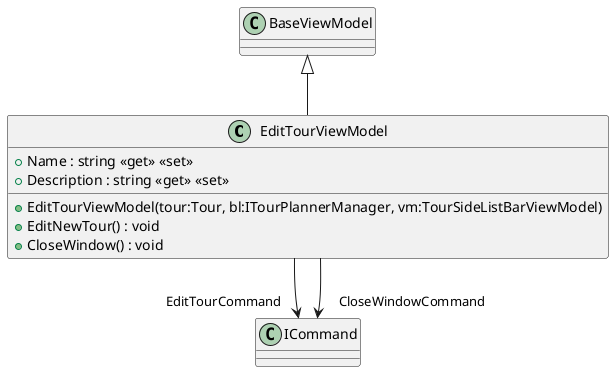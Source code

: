 @startuml
class EditTourViewModel {
    + Name : string <<get>> <<set>>
    + Description : string <<get>> <<set>>
    + EditTourViewModel(tour:Tour, bl:ITourPlannerManager, vm:TourSideListBarViewModel)
    + EditNewTour() : void
    + CloseWindow() : void
}
BaseViewModel <|-- EditTourViewModel
EditTourViewModel --> "EditTourCommand" ICommand
EditTourViewModel --> "CloseWindowCommand" ICommand
@enduml
